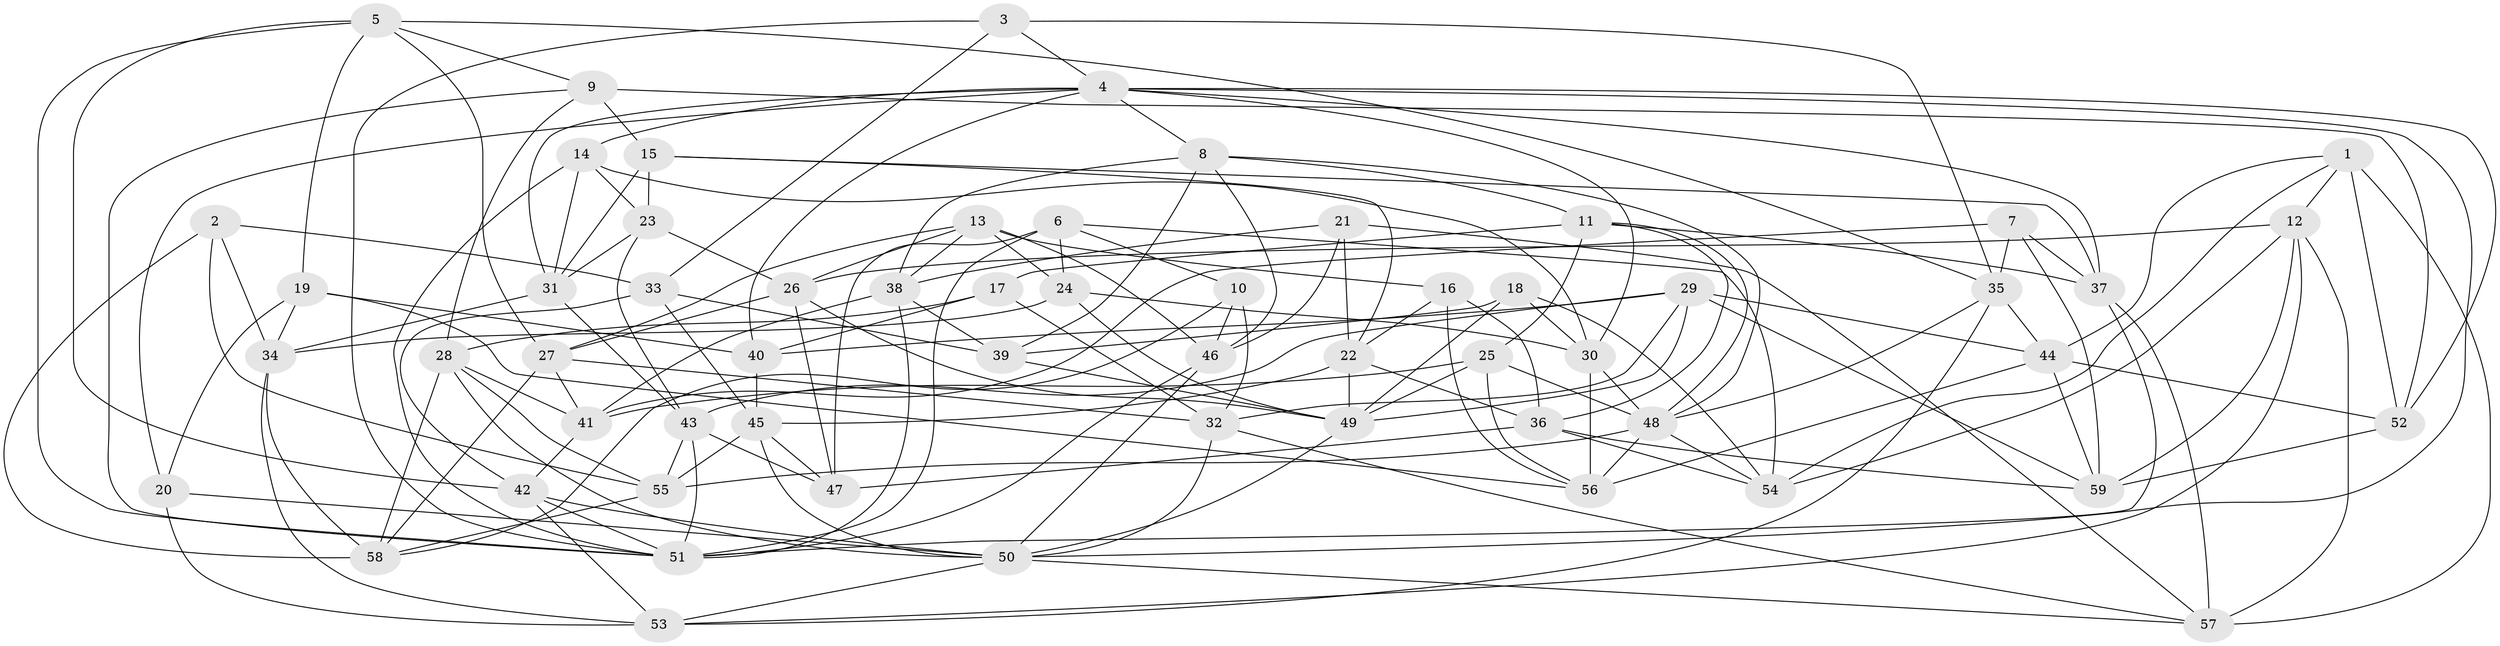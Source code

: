 // original degree distribution, {4: 1.0}
// Generated by graph-tools (version 1.1) at 2025/26/03/09/25 03:26:51]
// undirected, 59 vertices, 169 edges
graph export_dot {
graph [start="1"]
  node [color=gray90,style=filled];
  1;
  2;
  3;
  4;
  5;
  6;
  7;
  8;
  9;
  10;
  11;
  12;
  13;
  14;
  15;
  16;
  17;
  18;
  19;
  20;
  21;
  22;
  23;
  24;
  25;
  26;
  27;
  28;
  29;
  30;
  31;
  32;
  33;
  34;
  35;
  36;
  37;
  38;
  39;
  40;
  41;
  42;
  43;
  44;
  45;
  46;
  47;
  48;
  49;
  50;
  51;
  52;
  53;
  54;
  55;
  56;
  57;
  58;
  59;
  1 -- 12 [weight=1.0];
  1 -- 44 [weight=1.0];
  1 -- 52 [weight=2.0];
  1 -- 54 [weight=1.0];
  1 -- 57 [weight=1.0];
  2 -- 33 [weight=1.0];
  2 -- 34 [weight=1.0];
  2 -- 55 [weight=1.0];
  2 -- 58 [weight=1.0];
  3 -- 4 [weight=1.0];
  3 -- 33 [weight=1.0];
  3 -- 35 [weight=1.0];
  3 -- 51 [weight=1.0];
  4 -- 8 [weight=1.0];
  4 -- 14 [weight=1.0];
  4 -- 20 [weight=1.0];
  4 -- 30 [weight=1.0];
  4 -- 31 [weight=1.0];
  4 -- 37 [weight=1.0];
  4 -- 40 [weight=1.0];
  4 -- 50 [weight=1.0];
  4 -- 52 [weight=1.0];
  5 -- 9 [weight=1.0];
  5 -- 19 [weight=1.0];
  5 -- 27 [weight=1.0];
  5 -- 35 [weight=1.0];
  5 -- 42 [weight=1.0];
  5 -- 51 [weight=1.0];
  6 -- 10 [weight=1.0];
  6 -- 24 [weight=1.0];
  6 -- 47 [weight=2.0];
  6 -- 51 [weight=1.0];
  6 -- 54 [weight=1.0];
  7 -- 35 [weight=1.0];
  7 -- 37 [weight=1.0];
  7 -- 41 [weight=1.0];
  7 -- 59 [weight=1.0];
  8 -- 11 [weight=1.0];
  8 -- 38 [weight=1.0];
  8 -- 39 [weight=1.0];
  8 -- 46 [weight=1.0];
  8 -- 48 [weight=1.0];
  9 -- 15 [weight=2.0];
  9 -- 28 [weight=1.0];
  9 -- 51 [weight=1.0];
  9 -- 52 [weight=1.0];
  10 -- 32 [weight=1.0];
  10 -- 46 [weight=1.0];
  10 -- 58 [weight=1.0];
  11 -- 17 [weight=1.0];
  11 -- 25 [weight=1.0];
  11 -- 36 [weight=1.0];
  11 -- 37 [weight=1.0];
  11 -- 48 [weight=1.0];
  12 -- 26 [weight=1.0];
  12 -- 53 [weight=1.0];
  12 -- 54 [weight=1.0];
  12 -- 57 [weight=1.0];
  12 -- 59 [weight=1.0];
  13 -- 16 [weight=1.0];
  13 -- 24 [weight=1.0];
  13 -- 26 [weight=1.0];
  13 -- 27 [weight=1.0];
  13 -- 38 [weight=1.0];
  13 -- 46 [weight=1.0];
  14 -- 23 [weight=2.0];
  14 -- 30 [weight=1.0];
  14 -- 31 [weight=1.0];
  14 -- 51 [weight=1.0];
  15 -- 22 [weight=1.0];
  15 -- 23 [weight=1.0];
  15 -- 31 [weight=1.0];
  15 -- 37 [weight=1.0];
  16 -- 22 [weight=1.0];
  16 -- 36 [weight=1.0];
  16 -- 56 [weight=1.0];
  17 -- 28 [weight=1.0];
  17 -- 32 [weight=1.0];
  17 -- 40 [weight=1.0];
  18 -- 30 [weight=1.0];
  18 -- 39 [weight=1.0];
  18 -- 49 [weight=1.0];
  18 -- 54 [weight=1.0];
  19 -- 20 [weight=1.0];
  19 -- 34 [weight=1.0];
  19 -- 40 [weight=2.0];
  19 -- 56 [weight=1.0];
  20 -- 50 [weight=1.0];
  20 -- 53 [weight=1.0];
  21 -- 22 [weight=1.0];
  21 -- 38 [weight=1.0];
  21 -- 46 [weight=1.0];
  21 -- 57 [weight=1.0];
  22 -- 36 [weight=1.0];
  22 -- 45 [weight=1.0];
  22 -- 49 [weight=1.0];
  23 -- 26 [weight=1.0];
  23 -- 31 [weight=1.0];
  23 -- 43 [weight=1.0];
  24 -- 30 [weight=1.0];
  24 -- 34 [weight=1.0];
  24 -- 49 [weight=2.0];
  25 -- 41 [weight=1.0];
  25 -- 48 [weight=1.0];
  25 -- 49 [weight=2.0];
  25 -- 56 [weight=1.0];
  26 -- 27 [weight=1.0];
  26 -- 47 [weight=1.0];
  26 -- 49 [weight=1.0];
  27 -- 32 [weight=1.0];
  27 -- 41 [weight=1.0];
  27 -- 58 [weight=1.0];
  28 -- 41 [weight=1.0];
  28 -- 50 [weight=1.0];
  28 -- 55 [weight=1.0];
  28 -- 58 [weight=1.0];
  29 -- 32 [weight=1.0];
  29 -- 40 [weight=1.0];
  29 -- 43 [weight=1.0];
  29 -- 44 [weight=1.0];
  29 -- 49 [weight=1.0];
  29 -- 59 [weight=1.0];
  30 -- 48 [weight=1.0];
  30 -- 56 [weight=1.0];
  31 -- 34 [weight=1.0];
  31 -- 43 [weight=1.0];
  32 -- 50 [weight=1.0];
  32 -- 57 [weight=1.0];
  33 -- 39 [weight=2.0];
  33 -- 42 [weight=1.0];
  33 -- 45 [weight=1.0];
  34 -- 53 [weight=1.0];
  34 -- 58 [weight=1.0];
  35 -- 44 [weight=1.0];
  35 -- 48 [weight=1.0];
  35 -- 53 [weight=1.0];
  36 -- 47 [weight=1.0];
  36 -- 54 [weight=1.0];
  36 -- 59 [weight=1.0];
  37 -- 51 [weight=1.0];
  37 -- 57 [weight=1.0];
  38 -- 39 [weight=1.0];
  38 -- 41 [weight=1.0];
  38 -- 51 [weight=1.0];
  39 -- 49 [weight=1.0];
  40 -- 45 [weight=1.0];
  41 -- 42 [weight=1.0];
  42 -- 50 [weight=1.0];
  42 -- 51 [weight=1.0];
  42 -- 53 [weight=1.0];
  43 -- 47 [weight=1.0];
  43 -- 51 [weight=1.0];
  43 -- 55 [weight=1.0];
  44 -- 52 [weight=1.0];
  44 -- 56 [weight=1.0];
  44 -- 59 [weight=1.0];
  45 -- 47 [weight=1.0];
  45 -- 50 [weight=1.0];
  45 -- 55 [weight=1.0];
  46 -- 50 [weight=1.0];
  46 -- 51 [weight=1.0];
  48 -- 54 [weight=1.0];
  48 -- 55 [weight=1.0];
  48 -- 56 [weight=1.0];
  49 -- 50 [weight=1.0];
  50 -- 53 [weight=1.0];
  50 -- 57 [weight=1.0];
  52 -- 59 [weight=1.0];
  55 -- 58 [weight=1.0];
}
